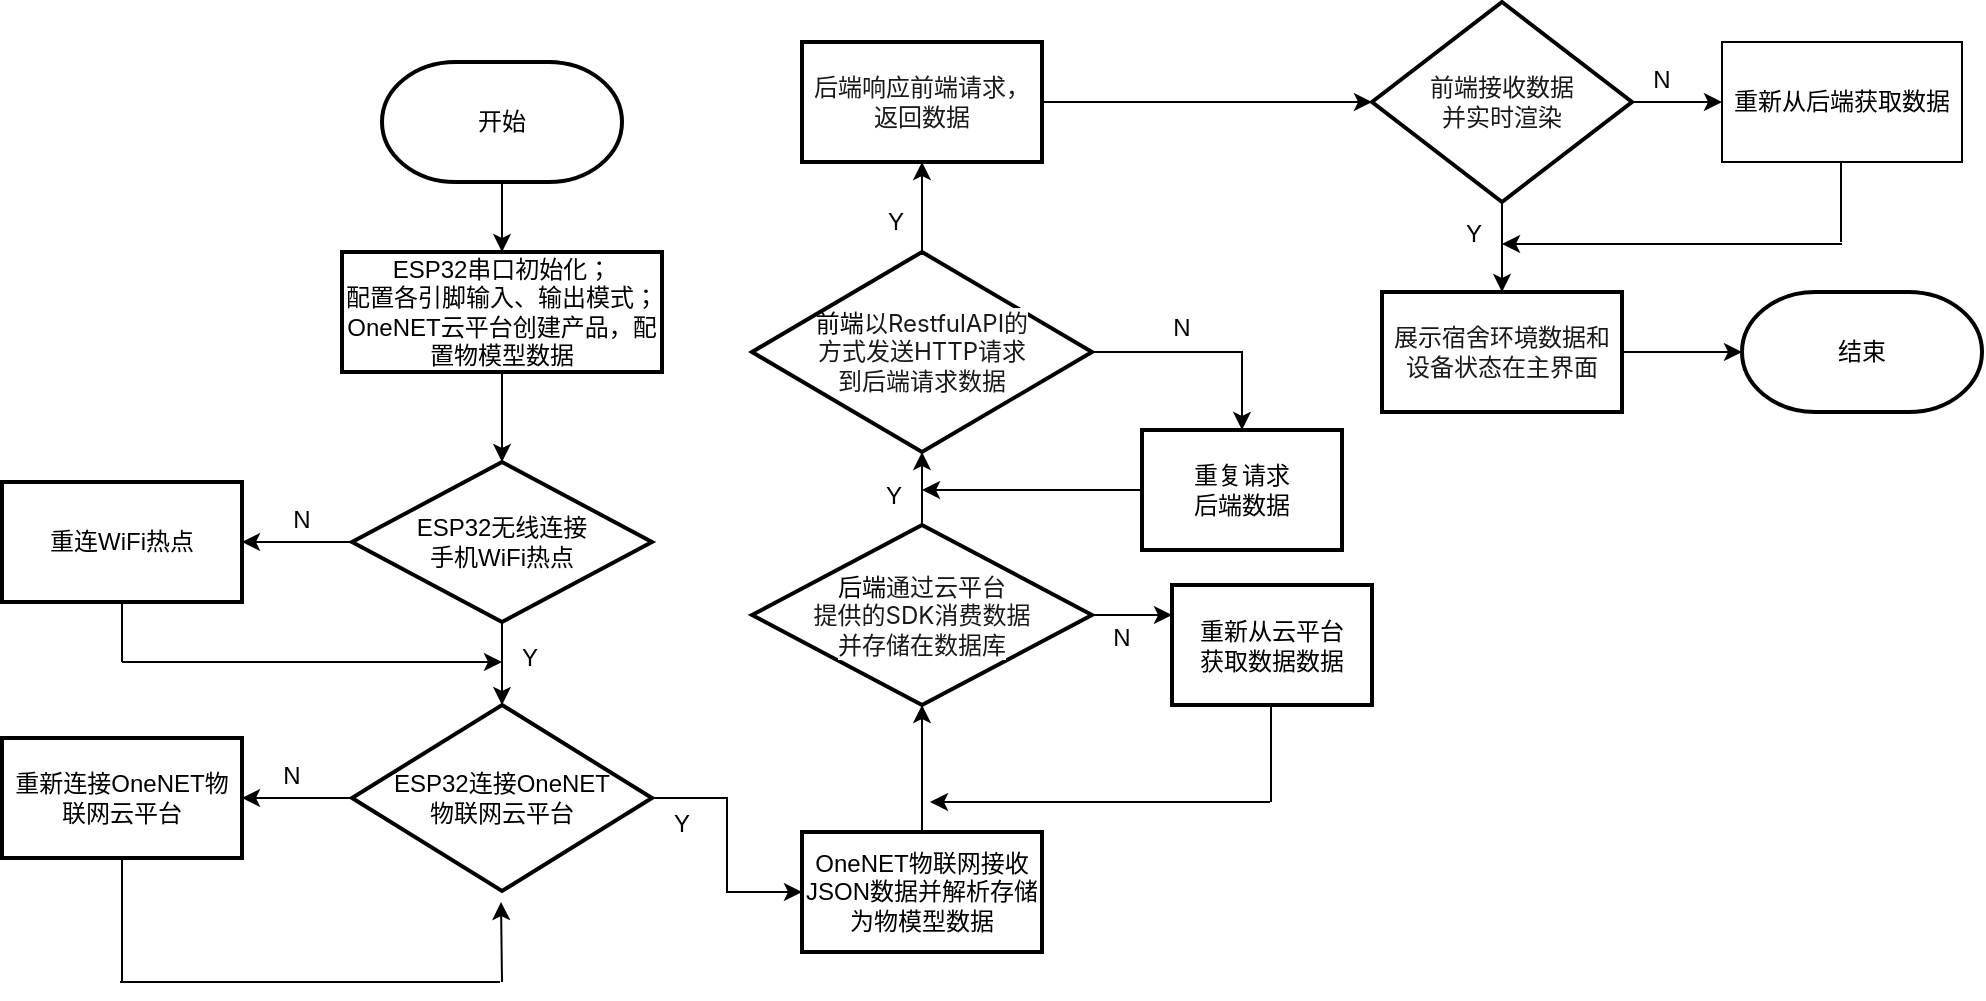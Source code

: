 <mxfile version="26.2.14">
  <diagram name="第 1 页" id="4QRgnceZi5ASygieHr0k">
    <mxGraphModel dx="2327" dy="826" grid="1" gridSize="10" guides="1" tooltips="1" connect="1" arrows="1" fold="1" page="1" pageScale="1" pageWidth="827" pageHeight="1169" math="0" shadow="0">
      <root>
        <mxCell id="0" />
        <mxCell id="1" parent="0" />
        <mxCell id="CJaRsSwXQ3vRJMb6FHN3-5" value="" style="edgeStyle=orthogonalEdgeStyle;rounded=0;orthogonalLoop=1;jettySize=auto;html=1;labelBackgroundColor=none;fontColor=default;" edge="1" parent="1" source="CJaRsSwXQ3vRJMb6FHN3-2" target="CJaRsSwXQ3vRJMb6FHN3-4">
          <mxGeometry relative="1" as="geometry" />
        </mxCell>
        <mxCell id="CJaRsSwXQ3vRJMb6FHN3-2" value="开始" style="strokeWidth=2;html=1;shape=mxgraph.flowchart.terminator;whiteSpace=wrap;labelBackgroundColor=none;" vertex="1" parent="1">
          <mxGeometry x="100" y="170" width="120" height="60" as="geometry" />
        </mxCell>
        <mxCell id="CJaRsSwXQ3vRJMb6FHN3-7" value="" style="edgeStyle=orthogonalEdgeStyle;rounded=0;orthogonalLoop=1;jettySize=auto;html=1;labelBackgroundColor=none;fontColor=default;" edge="1" parent="1" source="CJaRsSwXQ3vRJMb6FHN3-4" target="CJaRsSwXQ3vRJMb6FHN3-6">
          <mxGeometry relative="1" as="geometry" />
        </mxCell>
        <mxCell id="CJaRsSwXQ3vRJMb6FHN3-4" value="ESP32串口初始化；&lt;div&gt;配置各引脚输入、输出模式；&lt;/div&gt;&lt;div&gt;OneNET云平台创建产品，配置物模型数据&lt;/div&gt;" style="whiteSpace=wrap;html=1;strokeWidth=2;labelBackgroundColor=none;" vertex="1" parent="1">
          <mxGeometry x="80" y="265" width="160" height="60" as="geometry" />
        </mxCell>
        <mxCell id="CJaRsSwXQ3vRJMb6FHN3-27" value="" style="edgeStyle=orthogonalEdgeStyle;rounded=0;orthogonalLoop=1;jettySize=auto;html=1;" edge="1" parent="1" source="CJaRsSwXQ3vRJMb6FHN3-6" target="CJaRsSwXQ3vRJMb6FHN3-26">
          <mxGeometry relative="1" as="geometry" />
        </mxCell>
        <mxCell id="CJaRsSwXQ3vRJMb6FHN3-43" value="" style="edgeStyle=orthogonalEdgeStyle;rounded=0;orthogonalLoop=1;jettySize=auto;html=1;" edge="1" parent="1" source="CJaRsSwXQ3vRJMb6FHN3-6" target="CJaRsSwXQ3vRJMb6FHN3-10">
          <mxGeometry relative="1" as="geometry" />
        </mxCell>
        <mxCell id="CJaRsSwXQ3vRJMb6FHN3-6" value="ESP32无线连接&lt;div&gt;手机WiFi热点&lt;/div&gt;" style="rhombus;whiteSpace=wrap;html=1;strokeWidth=2;labelBackgroundColor=none;" vertex="1" parent="1">
          <mxGeometry x="85" y="370" width="150" height="80" as="geometry" />
        </mxCell>
        <mxCell id="CJaRsSwXQ3vRJMb6FHN3-13" value="" style="edgeStyle=orthogonalEdgeStyle;rounded=0;orthogonalLoop=1;jettySize=auto;html=1;labelBackgroundColor=none;fontColor=default;" edge="1" parent="1" source="CJaRsSwXQ3vRJMb6FHN3-10" target="CJaRsSwXQ3vRJMb6FHN3-12">
          <mxGeometry relative="1" as="geometry" />
        </mxCell>
        <mxCell id="CJaRsSwXQ3vRJMb6FHN3-31" value="" style="edgeStyle=orthogonalEdgeStyle;rounded=0;orthogonalLoop=1;jettySize=auto;html=1;" edge="1" parent="1" source="CJaRsSwXQ3vRJMb6FHN3-10" target="CJaRsSwXQ3vRJMb6FHN3-30">
          <mxGeometry relative="1" as="geometry" />
        </mxCell>
        <mxCell id="CJaRsSwXQ3vRJMb6FHN3-10" value="ESP32连接OneNET&lt;div&gt;物联网云平台&lt;/div&gt;" style="rhombus;whiteSpace=wrap;html=1;strokeWidth=2;labelBackgroundColor=none;" vertex="1" parent="1">
          <mxGeometry x="85" y="491.5" width="150" height="93" as="geometry" />
        </mxCell>
        <mxCell id="CJaRsSwXQ3vRJMb6FHN3-15" value="" style="edgeStyle=orthogonalEdgeStyle;rounded=0;orthogonalLoop=1;jettySize=auto;html=1;labelBackgroundColor=none;fontColor=default;" edge="1" parent="1" source="CJaRsSwXQ3vRJMb6FHN3-12" target="CJaRsSwXQ3vRJMb6FHN3-14">
          <mxGeometry relative="1" as="geometry" />
        </mxCell>
        <mxCell id="CJaRsSwXQ3vRJMb6FHN3-12" value="OneNET物联网接收JSON数据并解析存储为物模型数据" style="whiteSpace=wrap;html=1;strokeWidth=2;labelBackgroundColor=none;" vertex="1" parent="1">
          <mxGeometry x="310" y="555" width="120" height="60" as="geometry" />
        </mxCell>
        <mxCell id="CJaRsSwXQ3vRJMb6FHN3-17" value="" style="edgeStyle=orthogonalEdgeStyle;rounded=0;orthogonalLoop=1;jettySize=auto;html=1;labelBackgroundColor=none;fontColor=default;" edge="1" parent="1" source="CJaRsSwXQ3vRJMb6FHN3-14" target="CJaRsSwXQ3vRJMb6FHN3-16">
          <mxGeometry relative="1" as="geometry" />
        </mxCell>
        <mxCell id="CJaRsSwXQ3vRJMb6FHN3-58" style="edgeStyle=orthogonalEdgeStyle;rounded=0;orthogonalLoop=1;jettySize=auto;html=1;exitX=1;exitY=0.5;exitDx=0;exitDy=0;entryX=0;entryY=0.25;entryDx=0;entryDy=0;" edge="1" parent="1" source="CJaRsSwXQ3vRJMb6FHN3-14" target="CJaRsSwXQ3vRJMb6FHN3-57">
          <mxGeometry relative="1" as="geometry" />
        </mxCell>
        <mxCell id="CJaRsSwXQ3vRJMb6FHN3-14" value="后端&lt;span style=&quot;color: rgba(0, 0, 0, 0.9); font-family: -apple-system, BlinkMacSystemFont, &amp;quot;Segoe UI&amp;quot;, system-ui, -apple-system, &amp;quot;Segoe UI&amp;quot;, Roboto, Ubuntu, Cantarell, &amp;quot;Noto Sans&amp;quot;, sans-serif, Arial, &amp;quot;PingFang SC&amp;quot;, &amp;quot;Source Han Sans SC&amp;quot;, &amp;quot;Microsoft YaHei UI&amp;quot;, &amp;quot;Microsoft YaHei&amp;quot;, &amp;quot;Noto Sans CJK SC&amp;quot;, sans-serif; text-align: left; white-space-collapse: preserve; background-color: rgb(255, 255, 255);&quot;&gt;&lt;font&gt;通过云平台&lt;/font&gt;&lt;/span&gt;&lt;div&gt;&lt;span style=&quot;color: rgba(0, 0, 0, 0.9); font-family: -apple-system, BlinkMacSystemFont, &amp;quot;Segoe UI&amp;quot;, system-ui, -apple-system, &amp;quot;Segoe UI&amp;quot;, Roboto, Ubuntu, Cantarell, &amp;quot;Noto Sans&amp;quot;, sans-serif, Arial, &amp;quot;PingFang SC&amp;quot;, &amp;quot;Source Han Sans SC&amp;quot;, &amp;quot;Microsoft YaHei UI&amp;quot;, &amp;quot;Microsoft YaHei&amp;quot;, &amp;quot;Noto Sans CJK SC&amp;quot;, sans-serif; text-align: left; white-space-collapse: preserve; background-color: rgb(255, 255, 255);&quot;&gt;&lt;font&gt;提供的SDK消费数据&lt;/font&gt;&lt;/span&gt;&lt;/div&gt;&lt;div&gt;&lt;span style=&quot;color: rgba(0, 0, 0, 0.9); font-family: -apple-system, BlinkMacSystemFont, &amp;quot;Segoe UI&amp;quot;, system-ui, -apple-system, &amp;quot;Segoe UI&amp;quot;, Roboto, Ubuntu, Cantarell, &amp;quot;Noto Sans&amp;quot;, sans-serif, Arial, &amp;quot;PingFang SC&amp;quot;, &amp;quot;Source Han Sans SC&amp;quot;, &amp;quot;Microsoft YaHei UI&amp;quot;, &amp;quot;Microsoft YaHei&amp;quot;, &amp;quot;Noto Sans CJK SC&amp;quot;, sans-serif; text-align: left; white-space-collapse: preserve; background-color: rgb(255, 255, 255);&quot;&gt;&lt;font&gt;并存储在数据库&lt;/font&gt;&lt;/span&gt;&lt;/div&gt;" style="rhombus;whiteSpace=wrap;html=1;strokeWidth=2;labelBackgroundColor=none;" vertex="1" parent="1">
          <mxGeometry x="285" y="401.5" width="170" height="90" as="geometry" />
        </mxCell>
        <mxCell id="CJaRsSwXQ3vRJMb6FHN3-37" value="" style="edgeStyle=orthogonalEdgeStyle;rounded=0;orthogonalLoop=1;jettySize=auto;html=1;" edge="1" parent="1" source="CJaRsSwXQ3vRJMb6FHN3-16" target="CJaRsSwXQ3vRJMb6FHN3-36">
          <mxGeometry relative="1" as="geometry" />
        </mxCell>
        <mxCell id="CJaRsSwXQ3vRJMb6FHN3-45" value="" style="edgeStyle=orthogonalEdgeStyle;rounded=0;orthogonalLoop=1;jettySize=auto;html=1;" edge="1" parent="1" source="CJaRsSwXQ3vRJMb6FHN3-16" target="CJaRsSwXQ3vRJMb6FHN3-44">
          <mxGeometry relative="1" as="geometry">
            <Array as="points">
              <mxPoint x="530" y="315" />
            </Array>
          </mxGeometry>
        </mxCell>
        <mxCell id="CJaRsSwXQ3vRJMb6FHN3-16" value="&lt;font&gt;前端&lt;span style=&quot;color: rgba(0, 0, 0, 0.9); font-family: -apple-system, BlinkMacSystemFont, &amp;quot;Segoe UI&amp;quot;, system-ui, -apple-system, &amp;quot;Segoe UI&amp;quot;, Roboto, Ubuntu, Cantarell, &amp;quot;Noto Sans&amp;quot;, sans-serif, Arial, &amp;quot;PingFang SC&amp;quot;, &amp;quot;Source Han Sans SC&amp;quot;, &amp;quot;Microsoft YaHei UI&amp;quot;, &amp;quot;Microsoft YaHei&amp;quot;, &amp;quot;Noto Sans CJK SC&amp;quot;, sans-serif; text-align: left; white-space-collapse: preserve; background-color: rgb(255, 255, 255);&quot;&gt;以RestfulAPI的&lt;/span&gt;&lt;/font&gt;&lt;div&gt;&lt;font&gt;&lt;span style=&quot;color: rgba(0, 0, 0, 0.9); font-family: -apple-system, BlinkMacSystemFont, &amp;quot;Segoe UI&amp;quot;, system-ui, -apple-system, &amp;quot;Segoe UI&amp;quot;, Roboto, Ubuntu, Cantarell, &amp;quot;Noto Sans&amp;quot;, sans-serif, Arial, &amp;quot;PingFang SC&amp;quot;, &amp;quot;Source Han Sans SC&amp;quot;, &amp;quot;Microsoft YaHei UI&amp;quot;, &amp;quot;Microsoft YaHei&amp;quot;, &amp;quot;Noto Sans CJK SC&amp;quot;, sans-serif; text-align: left; white-space-collapse: preserve; background-color: rgb(255, 255, 255);&quot;&gt;方式发送HTTP请求&lt;/span&gt;&lt;/font&gt;&lt;/div&gt;&lt;div&gt;&lt;font&gt;&lt;span style=&quot;color: rgba(0, 0, 0, 0.9); font-family: -apple-system, BlinkMacSystemFont, &amp;quot;Segoe UI&amp;quot;, system-ui, -apple-system, &amp;quot;Segoe UI&amp;quot;, Roboto, Ubuntu, Cantarell, &amp;quot;Noto Sans&amp;quot;, sans-serif, Arial, &amp;quot;PingFang SC&amp;quot;, &amp;quot;Source Han Sans SC&amp;quot;, &amp;quot;Microsoft YaHei UI&amp;quot;, &amp;quot;Microsoft YaHei&amp;quot;, &amp;quot;Noto Sans CJK SC&amp;quot;, sans-serif; text-align: left; white-space-collapse: preserve; background-color: rgb(255, 255, 255);&quot;&gt;到后端请求数据&lt;/span&gt;&lt;/font&gt;&lt;/div&gt;" style="rhombus;whiteSpace=wrap;html=1;strokeWidth=2;labelBackgroundColor=none;" vertex="1" parent="1">
          <mxGeometry x="285" y="265" width="170" height="100" as="geometry" />
        </mxCell>
        <mxCell id="CJaRsSwXQ3vRJMb6FHN3-26" value="重连WiFi热点" style="whiteSpace=wrap;html=1;strokeWidth=2;labelBackgroundColor=none;" vertex="1" parent="1">
          <mxGeometry x="-90" y="380" width="120" height="60" as="geometry" />
        </mxCell>
        <mxCell id="CJaRsSwXQ3vRJMb6FHN3-28" value="" style="endArrow=none;html=1;rounded=0;entryX=0.5;entryY=1;entryDx=0;entryDy=0;" edge="1" parent="1" target="CJaRsSwXQ3vRJMb6FHN3-26">
          <mxGeometry width="50" height="50" relative="1" as="geometry">
            <mxPoint x="-30" y="470" as="sourcePoint" />
            <mxPoint x="-30" y="490" as="targetPoint" />
          </mxGeometry>
        </mxCell>
        <mxCell id="CJaRsSwXQ3vRJMb6FHN3-29" value="" style="endArrow=classic;html=1;rounded=0;" edge="1" parent="1">
          <mxGeometry width="50" height="50" relative="1" as="geometry">
            <mxPoint x="-30" y="470" as="sourcePoint" />
            <mxPoint x="160" y="470" as="targetPoint" />
          </mxGeometry>
        </mxCell>
        <mxCell id="CJaRsSwXQ3vRJMb6FHN3-30" value="重新连接OneNET物联网云平台" style="whiteSpace=wrap;html=1;strokeWidth=2;labelBackgroundColor=none;" vertex="1" parent="1">
          <mxGeometry x="-90" y="508" width="120" height="60" as="geometry" />
        </mxCell>
        <mxCell id="CJaRsSwXQ3vRJMb6FHN3-33" value="" style="endArrow=none;html=1;rounded=0;entryX=0.5;entryY=1;entryDx=0;entryDy=0;" edge="1" parent="1" target="CJaRsSwXQ3vRJMb6FHN3-30">
          <mxGeometry width="50" height="50" relative="1" as="geometry">
            <mxPoint x="-30" y="630" as="sourcePoint" />
            <mxPoint x="-5" y="650" as="targetPoint" />
          </mxGeometry>
        </mxCell>
        <mxCell id="CJaRsSwXQ3vRJMb6FHN3-34" value="" style="endArrow=classic;html=1;rounded=0;" edge="1" parent="1">
          <mxGeometry width="50" height="50" relative="1" as="geometry">
            <mxPoint x="160" y="630" as="sourcePoint" />
            <mxPoint x="159.5" y="590" as="targetPoint" />
          </mxGeometry>
        </mxCell>
        <mxCell id="CJaRsSwXQ3vRJMb6FHN3-35" value="" style="endArrow=none;html=1;rounded=0;" edge="1" parent="1">
          <mxGeometry width="50" height="50" relative="1" as="geometry">
            <mxPoint x="-31" y="630" as="sourcePoint" />
            <mxPoint x="159" y="630" as="targetPoint" />
          </mxGeometry>
        </mxCell>
        <mxCell id="CJaRsSwXQ3vRJMb6FHN3-39" value="" style="edgeStyle=orthogonalEdgeStyle;rounded=0;orthogonalLoop=1;jettySize=auto;html=1;" edge="1" parent="1" source="CJaRsSwXQ3vRJMb6FHN3-36" target="CJaRsSwXQ3vRJMb6FHN3-38">
          <mxGeometry relative="1" as="geometry" />
        </mxCell>
        <mxCell id="CJaRsSwXQ3vRJMb6FHN3-36" value="&lt;span style=&quot;color: rgba(0, 0, 0, 0.9); text-align: left; white-space-collapse: preserve; background-color: rgb(255, 255, 255);&quot;&gt;&lt;font face=&quot;Helvetica&quot; style=&quot;&quot;&gt;后端响应前端请求，返回数据&lt;/font&gt;&lt;/span&gt;" style="whiteSpace=wrap;html=1;strokeWidth=2;labelBackgroundColor=none;" vertex="1" parent="1">
          <mxGeometry x="310" y="160" width="120" height="60" as="geometry" />
        </mxCell>
        <mxCell id="CJaRsSwXQ3vRJMb6FHN3-41" value="" style="edgeStyle=orthogonalEdgeStyle;rounded=0;orthogonalLoop=1;jettySize=auto;html=1;" edge="1" parent="1" source="CJaRsSwXQ3vRJMb6FHN3-38" target="CJaRsSwXQ3vRJMb6FHN3-40">
          <mxGeometry relative="1" as="geometry" />
        </mxCell>
        <mxCell id="CJaRsSwXQ3vRJMb6FHN3-74" value="" style="edgeStyle=orthogonalEdgeStyle;rounded=0;orthogonalLoop=1;jettySize=auto;html=1;" edge="1" parent="1" source="CJaRsSwXQ3vRJMb6FHN3-38" target="CJaRsSwXQ3vRJMb6FHN3-73">
          <mxGeometry relative="1" as="geometry" />
        </mxCell>
        <mxCell id="CJaRsSwXQ3vRJMb6FHN3-38" value="&lt;span style=&quot;color: rgba(0, 0, 0, 0.9); text-align: left; white-space-collapse: preserve; background-color: rgb(255, 255, 255);&quot;&gt;&lt;font face=&quot;Helvetica&quot; style=&quot;&quot;&gt;前端接收数据&lt;/font&gt;&lt;/span&gt;&lt;div&gt;&lt;span style=&quot;color: rgba(0, 0, 0, 0.9); text-align: left; white-space-collapse: preserve; background-color: rgb(255, 255, 255);&quot;&gt;&lt;font face=&quot;Helvetica&quot; style=&quot;&quot;&gt;并实时渲染&lt;/font&gt;&lt;/span&gt;&lt;/div&gt;" style="rhombus;whiteSpace=wrap;html=1;strokeWidth=2;labelBackgroundColor=none;" vertex="1" parent="1">
          <mxGeometry x="595" y="140" width="130" height="100" as="geometry" />
        </mxCell>
        <mxCell id="CJaRsSwXQ3vRJMb6FHN3-75" value="" style="edgeStyle=orthogonalEdgeStyle;rounded=0;orthogonalLoop=1;jettySize=auto;html=1;" edge="1" parent="1" source="CJaRsSwXQ3vRJMb6FHN3-40" target="CJaRsSwXQ3vRJMb6FHN3-51">
          <mxGeometry relative="1" as="geometry" />
        </mxCell>
        <mxCell id="CJaRsSwXQ3vRJMb6FHN3-40" value="&lt;span style=&quot;color: rgba(0, 0, 0, 0.9); text-align: left; white-space-collapse: preserve; background-color: rgb(255, 255, 255);&quot;&gt;&lt;font face=&quot;Helvetica&quot; style=&quot;&quot;&gt;展示宿舍环境数据和设备状态在主界面&lt;/font&gt;&lt;/span&gt;" style="whiteSpace=wrap;html=1;strokeWidth=2;labelBackgroundColor=none;" vertex="1" parent="1">
          <mxGeometry x="600" y="285" width="120" height="60" as="geometry" />
        </mxCell>
        <mxCell id="CJaRsSwXQ3vRJMb6FHN3-44" value="重复请求&lt;div&gt;后端数据&lt;/div&gt;" style="whiteSpace=wrap;html=1;strokeWidth=2;labelBackgroundColor=none;" vertex="1" parent="1">
          <mxGeometry x="480" y="354" width="100" height="60" as="geometry" />
        </mxCell>
        <mxCell id="CJaRsSwXQ3vRJMb6FHN3-46" style="edgeStyle=orthogonalEdgeStyle;rounded=0;orthogonalLoop=1;jettySize=auto;html=1;exitX=0.5;exitY=1;exitDx=0;exitDy=0;" edge="1" parent="1" source="CJaRsSwXQ3vRJMb6FHN3-44" target="CJaRsSwXQ3vRJMb6FHN3-44">
          <mxGeometry relative="1" as="geometry" />
        </mxCell>
        <mxCell id="CJaRsSwXQ3vRJMb6FHN3-51" value="结束" style="strokeWidth=2;html=1;shape=mxgraph.flowchart.terminator;whiteSpace=wrap;" vertex="1" parent="1">
          <mxGeometry x="780" y="285" width="120" height="60" as="geometry" />
        </mxCell>
        <mxCell id="CJaRsSwXQ3vRJMb6FHN3-52" value="" style="endArrow=classic;html=1;rounded=0;exitX=0;exitY=0.5;exitDx=0;exitDy=0;" edge="1" parent="1" source="CJaRsSwXQ3vRJMb6FHN3-44">
          <mxGeometry width="50" height="50" relative="1" as="geometry">
            <mxPoint x="460" y="384" as="sourcePoint" />
            <mxPoint x="370" y="384" as="targetPoint" />
          </mxGeometry>
        </mxCell>
        <mxCell id="CJaRsSwXQ3vRJMb6FHN3-57" value="重新从云平台&lt;div&gt;获取数据数据&lt;/div&gt;" style="whiteSpace=wrap;html=1;strokeWidth=2;labelBackgroundColor=none;" vertex="1" parent="1">
          <mxGeometry x="495" y="431.5" width="100" height="60" as="geometry" />
        </mxCell>
        <mxCell id="CJaRsSwXQ3vRJMb6FHN3-61" value="" style="endArrow=none;html=1;rounded=0;entryX=0.5;entryY=1;entryDx=0;entryDy=0;" edge="1" parent="1">
          <mxGeometry width="50" height="50" relative="1" as="geometry">
            <mxPoint x="544.5" y="540" as="sourcePoint" />
            <mxPoint x="544.5" y="491.5" as="targetPoint" />
          </mxGeometry>
        </mxCell>
        <mxCell id="CJaRsSwXQ3vRJMb6FHN3-62" value="" style="endArrow=classic;html=1;rounded=0;" edge="1" parent="1">
          <mxGeometry width="50" height="50" relative="1" as="geometry">
            <mxPoint x="544" y="540" as="sourcePoint" />
            <mxPoint x="374" y="540" as="targetPoint" />
          </mxGeometry>
        </mxCell>
        <mxCell id="CJaRsSwXQ3vRJMb6FHN3-63" value="N" style="text;html=1;align=center;verticalAlign=middle;whiteSpace=wrap;rounded=0;" vertex="1" parent="1">
          <mxGeometry x="30" y="384" width="60" height="30" as="geometry" />
        </mxCell>
        <mxCell id="CJaRsSwXQ3vRJMb6FHN3-65" value="Y" style="text;html=1;align=center;verticalAlign=middle;whiteSpace=wrap;rounded=0;" vertex="1" parent="1">
          <mxGeometry x="144" y="453" width="60" height="30" as="geometry" />
        </mxCell>
        <mxCell id="CJaRsSwXQ3vRJMb6FHN3-66" value="Y" style="text;html=1;align=center;verticalAlign=middle;whiteSpace=wrap;rounded=0;" vertex="1" parent="1">
          <mxGeometry x="220" y="536" width="60" height="30" as="geometry" />
        </mxCell>
        <mxCell id="CJaRsSwXQ3vRJMb6FHN3-67" value="N" style="text;html=1;align=center;verticalAlign=middle;whiteSpace=wrap;rounded=0;" vertex="1" parent="1">
          <mxGeometry x="25" y="512" width="60" height="30" as="geometry" />
        </mxCell>
        <mxCell id="CJaRsSwXQ3vRJMb6FHN3-68" value="Y" style="text;html=1;align=center;verticalAlign=middle;whiteSpace=wrap;rounded=0;" vertex="1" parent="1">
          <mxGeometry x="326" y="371.5" width="60" height="30" as="geometry" />
        </mxCell>
        <mxCell id="CJaRsSwXQ3vRJMb6FHN3-69" value="Y" style="text;html=1;align=center;verticalAlign=middle;whiteSpace=wrap;rounded=0;" vertex="1" parent="1">
          <mxGeometry x="327" y="235" width="60" height="30" as="geometry" />
        </mxCell>
        <mxCell id="CJaRsSwXQ3vRJMb6FHN3-70" value="N" style="text;html=1;align=center;verticalAlign=middle;whiteSpace=wrap;rounded=0;" vertex="1" parent="1">
          <mxGeometry x="470" y="288" width="60" height="30" as="geometry" />
        </mxCell>
        <mxCell id="CJaRsSwXQ3vRJMb6FHN3-71" value="N" style="text;html=1;align=center;verticalAlign=middle;whiteSpace=wrap;rounded=0;" vertex="1" parent="1">
          <mxGeometry x="440" y="443" width="60" height="30" as="geometry" />
        </mxCell>
        <mxCell id="CJaRsSwXQ3vRJMb6FHN3-72" value="Y" style="text;html=1;align=center;verticalAlign=middle;whiteSpace=wrap;rounded=0;" vertex="1" parent="1">
          <mxGeometry x="616" y="241" width="60" height="30" as="geometry" />
        </mxCell>
        <mxCell id="CJaRsSwXQ3vRJMb6FHN3-73" value="重新从后端获取数据" style="rounded=0;whiteSpace=wrap;html=1;" vertex="1" parent="1">
          <mxGeometry x="770" y="160" width="120" height="60" as="geometry" />
        </mxCell>
        <mxCell id="CJaRsSwXQ3vRJMb6FHN3-76" value="" style="endArrow=none;html=1;rounded=0;" edge="1" parent="1">
          <mxGeometry width="50" height="50" relative="1" as="geometry">
            <mxPoint x="829.5" y="260" as="sourcePoint" />
            <mxPoint x="829.5" y="220" as="targetPoint" />
          </mxGeometry>
        </mxCell>
        <mxCell id="CJaRsSwXQ3vRJMb6FHN3-77" value="" style="endArrow=classic;html=1;rounded=0;entryX=1;entryY=1;entryDx=0;entryDy=0;" edge="1" parent="1">
          <mxGeometry width="50" height="50" relative="1" as="geometry">
            <mxPoint x="830" y="261" as="sourcePoint" />
            <mxPoint x="660" y="261" as="targetPoint" />
          </mxGeometry>
        </mxCell>
        <mxCell id="CJaRsSwXQ3vRJMb6FHN3-78" value="N" style="text;html=1;align=center;verticalAlign=middle;whiteSpace=wrap;rounded=0;" vertex="1" parent="1">
          <mxGeometry x="710" y="164" width="60" height="30" as="geometry" />
        </mxCell>
      </root>
    </mxGraphModel>
  </diagram>
</mxfile>
